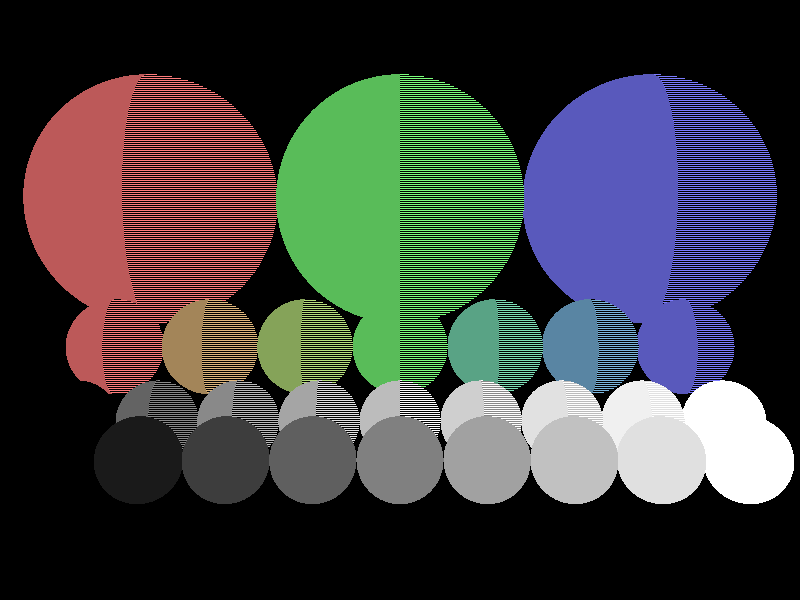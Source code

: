 // This work is licensed under the Creative Commons Attribution-ShareAlike 3.0 Unported License.
// To view a copy of this license, visit http://creativecommons.org/licenses/by-sa/3.0/ or send a
// letter to Creative Commons, 444 Castro Street, Suite 900, Mountain View, California, 94041, USA.

// Persistence of Vision Ray Tracer Scene Description File
// File: gamma_showcase.pov
// Vers: 3.7
// Desc: Gamma Handling Test Scene - An arrangement of spheres on a marble plane
// Date: 2010-12-21
// Auth: Christoph Lipka
//

// +w640 +h480 +a0.3 +am1 +fN -d File_Gamma=sRGB Output_File_Name=gamma_showcase.png
// +w640 +h480 +a0.3 +am1 +fN -d File_Gamma=1.0  Output_File_Name=gamma_showcase_linear.png
// +w320 +h240 +a0.3 +am1 +fN -d File_Gamma=sRGB Output_File_Name=gamma_showcase_ref0.png Declare=Stripes=off
// +w320 +h240 +a0.3 +am1 +fN -d File_Gamma=sRGB Output_File_Name=gamma_showcase_ref1.png Declare=Stripes=off Declare=Gamma=1.2
// +w320 +h240 +a0.3 +am1 +fN -d File_Gamma=sRGB Output_File_Name=gamma_showcase_ref2.png Declare=Stripes=off Declare=Gamma=0.8
// +w640 +h480 +a0.3 +am1 -f +d

#version 3.7;

#include "colors.inc"
#include "stones.inc"

#ifndef (Stripes)
  #declare Stripes = on;
#end
#ifndef (Gamma)
  #declare Gamma   = 1.0;
#end

global_settings {
  max_trace_level 5
  assumed_gamma 1.0
  radiosity {
    pretrace_start 0.08
    pretrace_end   0.01
    count 35
    nearest_count 5
    error_bound 1.8
    recursion_limit 2
    low_error_factor .5
    gray_threshold 0.0
    minimum_reuse 0.015
    brightness 1
    adc_bailout 0.01/2
  }
}

#default {
  texture {
    pigment {rgb 1}
    finish {
      ambient 0.0
      diffuse 0.6
      specular 0.6 roughness 0.001
      reflection { 0.0 1.0 fresnel on }
      conserve_energy
    }
  }
}

// ----------------------------------------

#local TestRed   = rgb <0.5,0.1,0.1>;
#local TestGreen = rgb <0.1,0.5,0.1>;
#local TestBlue  = rgb <0.1,0.1,0.5>;

#local CameraFocus = <0,0.5,0>;
#local CameraDist  = 8;
#local CameraDepth = 1.8;
#local CameraTilt  = 20;

camera {
  location  <0,0,0>
  direction z*CameraDepth
  right     x*image_width/image_height
  up        y
  translate <0,0,-CameraDist>
  rotate    x*CameraTilt
  translate CameraFocus
}

#macro LightSource(Pos,Color)
  light_source {
    Pos
    color Color
    spotlight
    point_at <0,0,0>
    radius  175/vlength(Pos)
    falloff 200/vlength(Pos)
    area_light x*vlength(Pos)/10, y*vlength(Pos)/10, 9,9 adaptive 1 jitter circular orient
  }
  
#end

LightSource(<-500,500,-500>,TestRed   + <0.2,0.2,0.2>)
LightSource(<   0,500,-500>,TestGreen + <0.2,0.2,0.2>)
LightSource(< 500,500,-500>,TestBlue  + <0.2,0.2,0.2>)

// ----------------------------------------

#macro DarkStripeBW(TargetBrightness)
  #if (TargetBrightness < 0.5)
    (0.0)
  #else
    (TargetBrightness*2 - 1.0)
  #end
#end

#macro BrightStripeBW(TargetBrightness)
  #if (TargetBrightness < 0.5)
    (TargetBrightness*2)
  #else
    (1.0)
  #end
#end

#macro DarkStripeRGB(TargetColor)
  <DarkStripeBW(TargetColor.red),DarkStripeBW(TargetColor.green),DarkStripeBW(TargetColor.blue)>
#end

#macro BrightStripeRGB(TargetColor)
  <BrightStripeBW(TargetColor.red),BrightStripeBW(TargetColor.green),BrightStripeBW(TargetColor.blue)>
#end

#macro StripedPigment(TargetColor)
  #if (Stripes)
    function { abs(mod(abs(image_height*CameraDepth*y/z+0.5),2.0)-1.0) }
    color_map {
      [0.5 color rgb DarkStripeRGB(TargetColor) ]
      [0.5 color rgb BrightStripeRGB(TargetColor) ]
    }
    translate <0,0,-CameraDist>
    rotate x*CameraTilt
    translate CameraFocus
  #else
    color TargetColor
  #end
#end


plane {
  y, 0
  texture { T_Stone11 }
  interior { ior 1.5 }
}

#macro GammaAdjust(C,G)
  #local C2 = color rgbft <pow(C.red,G),pow(C.green,G),pow(C.blue,G),pow(C.filter,G),pow(C.transmit,G)>;
  (C2)
#end

#macro TestSphere(Pos,Radius,TargetColor,Split)
  sphere {
    Pos + y*Radius, Radius
    texture { pigment { color GammaAdjust(TargetColor,Gamma) } }
    interior { ior 1.5 }
  }
  #if (Split)
    sphere {
      Pos + y*Radius + x*0.001, Radius
      texture { pigment { StripedPigment(TargetColor) } }
      interior { ior 1.5 }
    }
  #end
#end

TestSphere(<-2,0,1>, 1, TestRed,   true)
TestSphere(< 0,0,1>, 1, TestGreen, true)
TestSphere(< 2,0,1>, 1, TestBlue,  true)

#local Steps = 6;
#for(I,0,1,1/Steps)
  #if (I < 0.5)
    #local Color2 = TestRed;
  #else
    #local Color2 = TestBlue;
  #end
  #local P = abs(I-0.5)*2;
  TestSphere(<I*4-2,0,-0.5>, 2/Steps, (1-P)*TestGreen + P*Color2, true)
#end

#local Steps = 8;
#for(I,0,1,1/Steps)
  TestSphere(<I*4-2,0,-1.5>, 2/Steps, rgb I, true)
  TestSphere(<I*4-2,0,-2.0>, 2/Steps, GammaAdjust(rgb I, 2.2*Gamma), false)
#end
